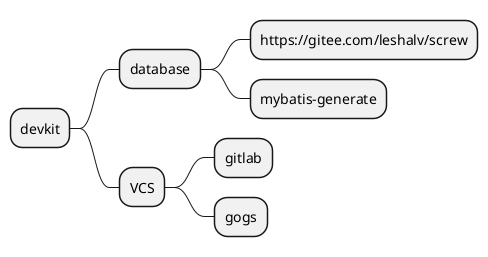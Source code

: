 @startmindmap
* devkit
** database
*** https://gitee.com/leshalv/screw
*** mybatis-generate
** VCS
*** gitlab
*** gogs
@endmindmap